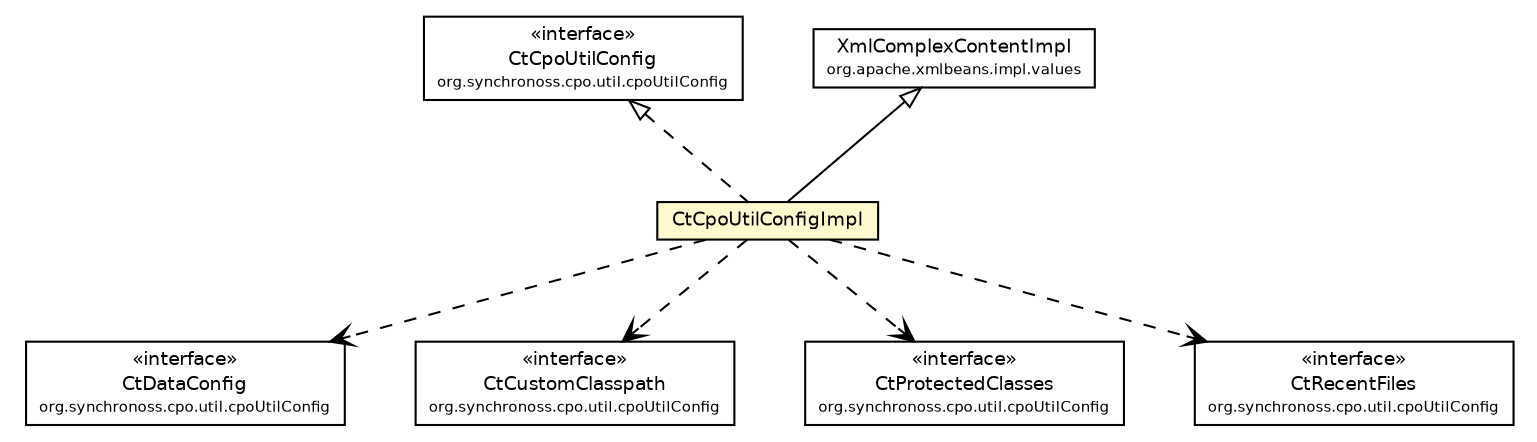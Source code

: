 #!/usr/local/bin/dot
#
# Class diagram 
# Generated by UmlGraph version 4.6 (http://www.spinellis.gr/sw/umlgraph)
#

digraph G {
	edge [fontname="Helvetica",fontsize=10,labelfontname="Helvetica",labelfontsize=10];
	node [fontname="Helvetica",fontsize=10,shape=plaintext];
	// org.synchronoss.cpo.util.cpoUtilConfig.CtDataConfig
	c5878 [label=<<table border="0" cellborder="1" cellspacing="0" cellpadding="2" port="p" href="../CtDataConfig.html">
		<tr><td><table border="0" cellspacing="0" cellpadding="1">
			<tr><td> &laquo;interface&raquo; </td></tr>
			<tr><td> CtDataConfig </td></tr>
			<tr><td><font point-size="7.0"> org.synchronoss.cpo.util.cpoUtilConfig </font></td></tr>
		</table></td></tr>
		</table>>, fontname="Helvetica", fontcolor="black", fontsize=9.0];
	// org.synchronoss.cpo.util.cpoUtilConfig.CtCustomClasspath
	c5882 [label=<<table border="0" cellborder="1" cellspacing="0" cellpadding="2" port="p" href="../CtCustomClasspath.html">
		<tr><td><table border="0" cellspacing="0" cellpadding="1">
			<tr><td> &laquo;interface&raquo; </td></tr>
			<tr><td> CtCustomClasspath </td></tr>
			<tr><td><font point-size="7.0"> org.synchronoss.cpo.util.cpoUtilConfig </font></td></tr>
		</table></td></tr>
		</table>>, fontname="Helvetica", fontcolor="black", fontsize=9.0];
	// org.synchronoss.cpo.util.cpoUtilConfig.CtCpoUtilConfig
	c5884 [label=<<table border="0" cellborder="1" cellspacing="0" cellpadding="2" port="p" href="../CtCpoUtilConfig.html">
		<tr><td><table border="0" cellspacing="0" cellpadding="1">
			<tr><td> &laquo;interface&raquo; </td></tr>
			<tr><td> CtCpoUtilConfig </td></tr>
			<tr><td><font point-size="7.0"> org.synchronoss.cpo.util.cpoUtilConfig </font></td></tr>
		</table></td></tr>
		</table>>, fontname="Helvetica", fontcolor="black", fontsize=9.0];
	// org.synchronoss.cpo.util.cpoUtilConfig.CtProtectedClasses
	c5886 [label=<<table border="0" cellborder="1" cellspacing="0" cellpadding="2" port="p" href="../CtProtectedClasses.html">
		<tr><td><table border="0" cellspacing="0" cellpadding="1">
			<tr><td> &laquo;interface&raquo; </td></tr>
			<tr><td> CtProtectedClasses </td></tr>
			<tr><td><font point-size="7.0"> org.synchronoss.cpo.util.cpoUtilConfig </font></td></tr>
		</table></td></tr>
		</table>>, fontname="Helvetica", fontcolor="black", fontsize=9.0];
	// org.synchronoss.cpo.util.cpoUtilConfig.CtRecentFiles
	c5888 [label=<<table border="0" cellborder="1" cellspacing="0" cellpadding="2" port="p" href="../CtRecentFiles.html">
		<tr><td><table border="0" cellspacing="0" cellpadding="1">
			<tr><td> &laquo;interface&raquo; </td></tr>
			<tr><td> CtRecentFiles </td></tr>
			<tr><td><font point-size="7.0"> org.synchronoss.cpo.util.cpoUtilConfig </font></td></tr>
		</table></td></tr>
		</table>>, fontname="Helvetica", fontcolor="black", fontsize=9.0];
	// org.synchronoss.cpo.util.cpoUtilConfig.impl.CtCpoUtilConfigImpl
	c5895 [label=<<table border="0" cellborder="1" cellspacing="0" cellpadding="2" port="p" bgcolor="lemonChiffon" href="./CtCpoUtilConfigImpl.html">
		<tr><td><table border="0" cellspacing="0" cellpadding="1">
			<tr><td> CtCpoUtilConfigImpl </td></tr>
		</table></td></tr>
		</table>>, fontname="Helvetica", fontcolor="black", fontsize=9.0];
	//org.synchronoss.cpo.util.cpoUtilConfig.impl.CtCpoUtilConfigImpl extends org.apache.xmlbeans.impl.values.XmlComplexContentImpl
	c5896:p -> c5895:p [dir=back,arrowtail=empty];
	//org.synchronoss.cpo.util.cpoUtilConfig.impl.CtCpoUtilConfigImpl implements org.synchronoss.cpo.util.cpoUtilConfig.CtCpoUtilConfig
	c5884:p -> c5895:p [dir=back,arrowtail=empty,style=dashed];
	// org.synchronoss.cpo.util.cpoUtilConfig.impl.CtCpoUtilConfigImpl DEPEND org.synchronoss.cpo.util.cpoUtilConfig.CtRecentFiles
	c5895:p -> c5888:p [taillabel="", label="", headlabel="", fontname="Helvetica", fontcolor="black", fontsize=10.0, color="black", arrowhead=open, style=dashed];
	// org.synchronoss.cpo.util.cpoUtilConfig.impl.CtCpoUtilConfigImpl DEPEND org.synchronoss.cpo.util.cpoUtilConfig.CtCustomClasspath
	c5895:p -> c5882:p [taillabel="", label="", headlabel="", fontname="Helvetica", fontcolor="black", fontsize=10.0, color="black", arrowhead=open, style=dashed];
	// org.synchronoss.cpo.util.cpoUtilConfig.impl.CtCpoUtilConfigImpl DEPEND org.synchronoss.cpo.util.cpoUtilConfig.CtDataConfig
	c5895:p -> c5878:p [taillabel="", label="", headlabel="", fontname="Helvetica", fontcolor="black", fontsize=10.0, color="black", arrowhead=open, style=dashed];
	// org.synchronoss.cpo.util.cpoUtilConfig.impl.CtCpoUtilConfigImpl DEPEND org.synchronoss.cpo.util.cpoUtilConfig.CtProtectedClasses
	c5895:p -> c5886:p [taillabel="", label="", headlabel="", fontname="Helvetica", fontcolor="black", fontsize=10.0, color="black", arrowhead=open, style=dashed];
	// org.apache.xmlbeans.impl.values.XmlComplexContentImpl
	c5896 [label=<<table border="0" cellborder="1" cellspacing="0" cellpadding="2" port="p" href="http://java.sun.com/j2se/1.4.2/docs/api/org/apache/xmlbeans/impl/values/XmlComplexContentImpl.html">
		<tr><td><table border="0" cellspacing="0" cellpadding="1">
			<tr><td> XmlComplexContentImpl </td></tr>
			<tr><td><font point-size="7.0"> org.apache.xmlbeans.impl.values </font></td></tr>
		</table></td></tr>
		</table>>, fontname="Helvetica", fontcolor="black", fontsize=9.0];
}

